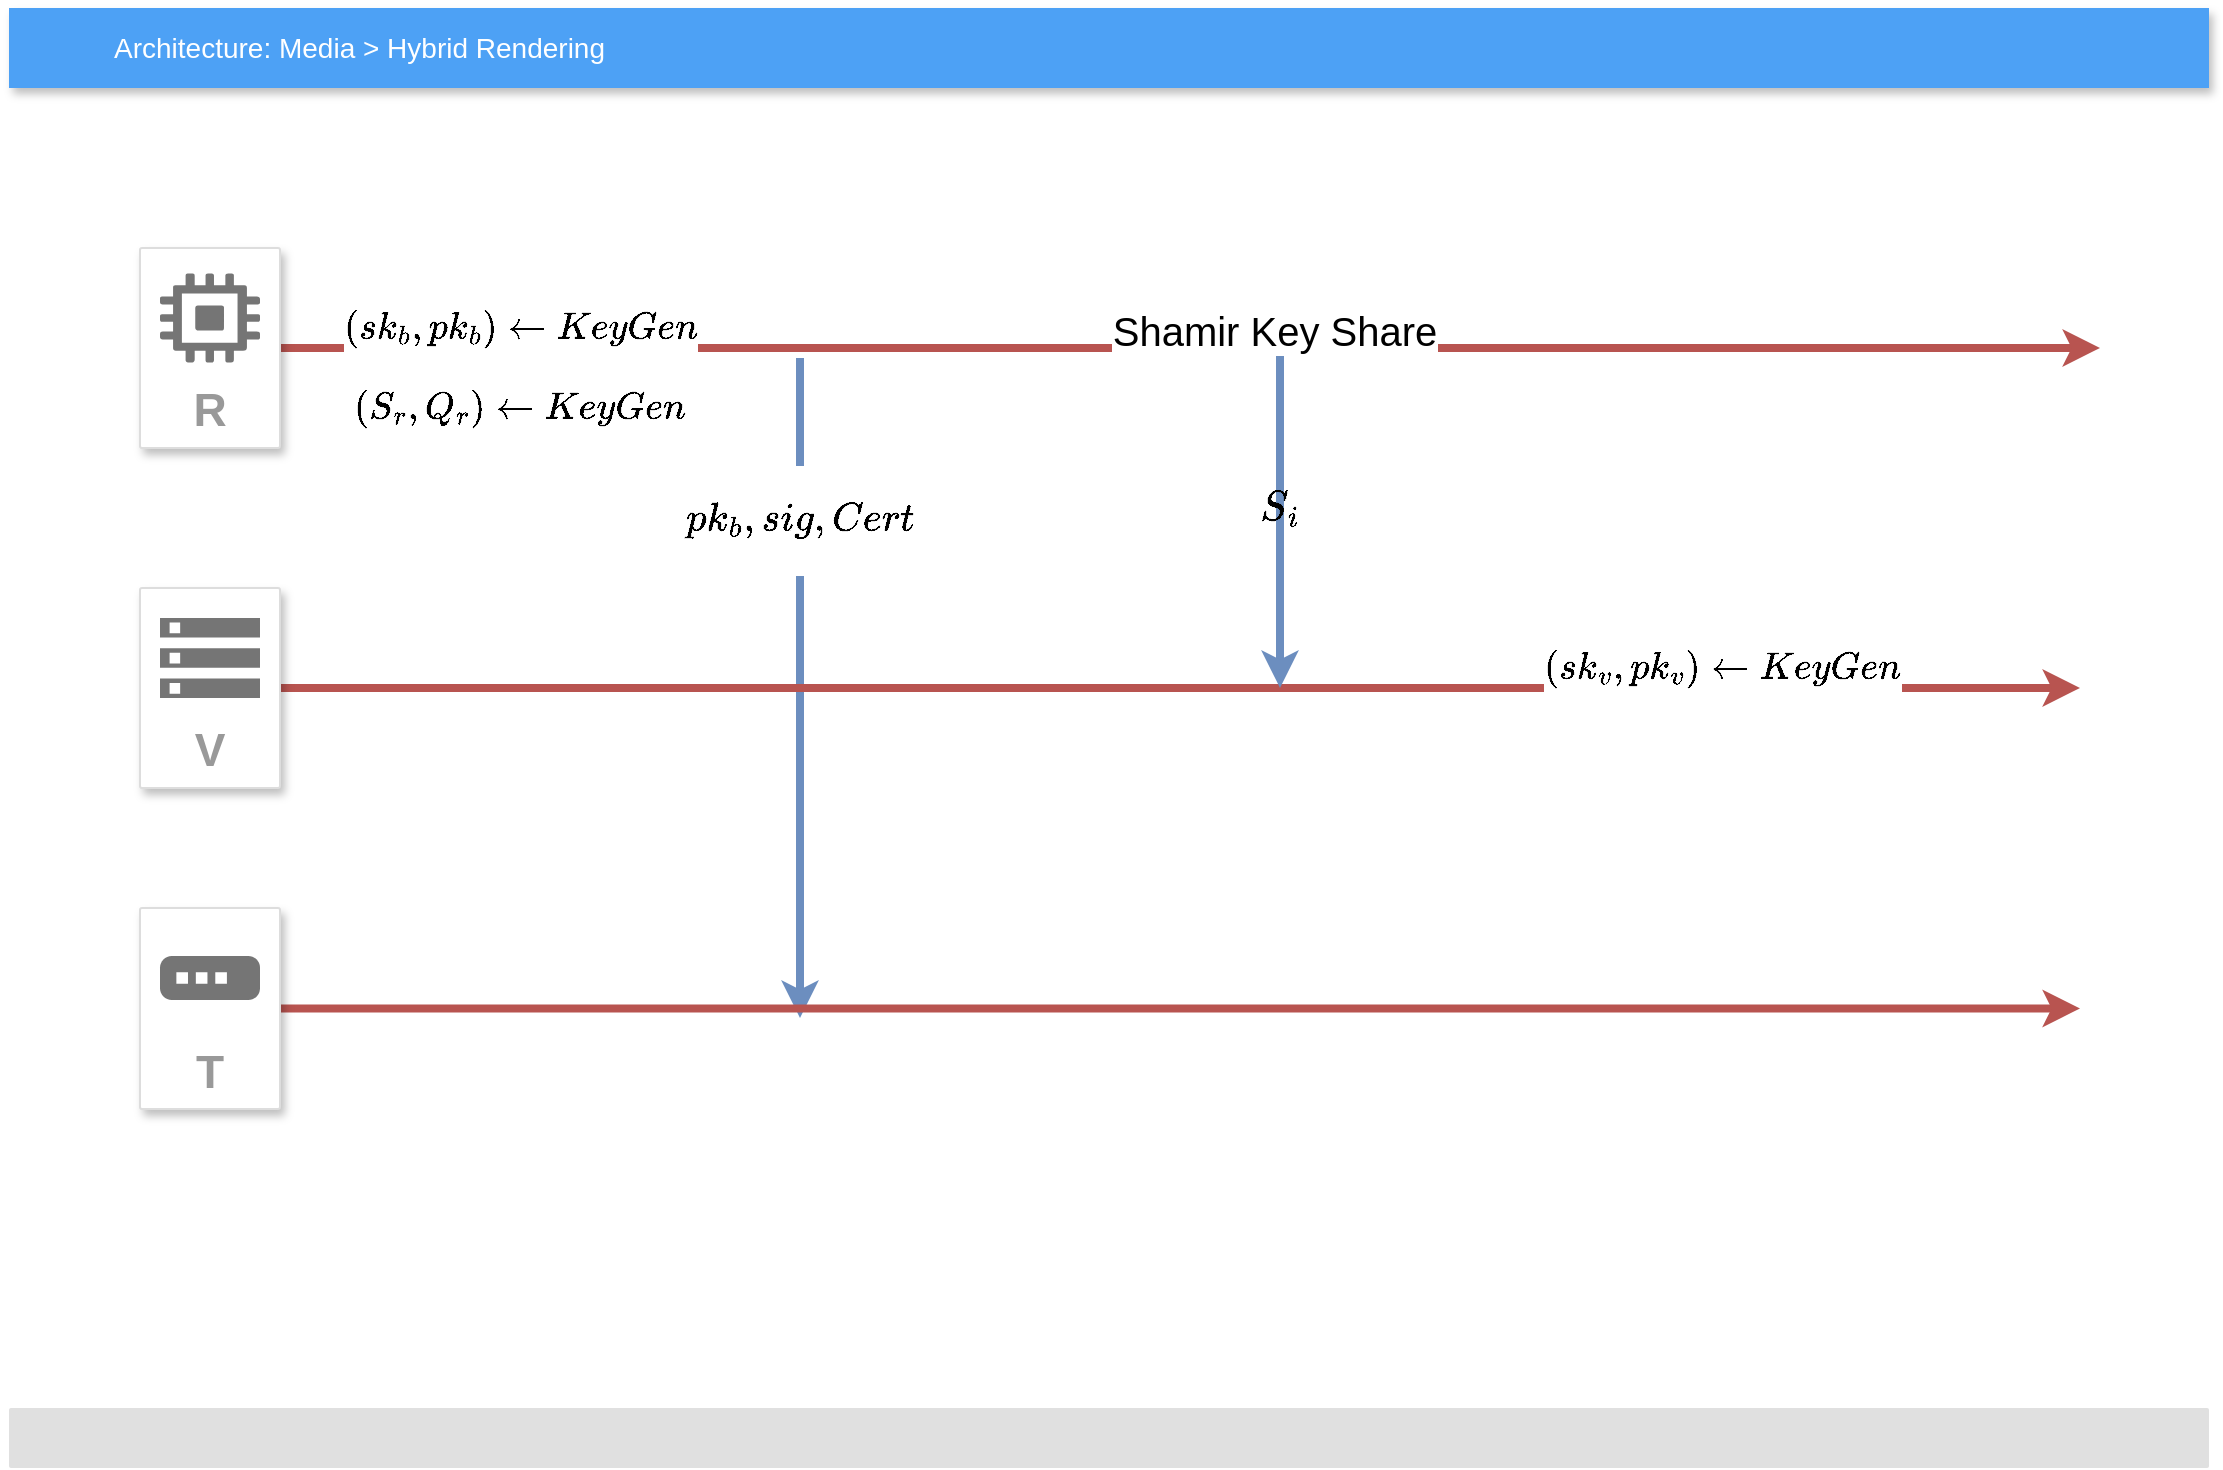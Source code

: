 <mxfile version="16.6.1" type="github" pages="2">
  <diagram id="f106602c-feb2-e66a-4537-3a34d633f6aa" name="Page-1">
    <mxGraphModel dx="1135" dy="593" grid="1" gridSize="10" guides="1" tooltips="1" connect="1" arrows="1" fold="1" page="1" pageScale="1" pageWidth="1169" pageHeight="827" background="none" math="1" shadow="0">
      <root>
        <mxCell id="0" />
        <mxCell id="1" parent="0" />
        <mxCell id="GRsu6QpT3u70jx2Eb0mG-444" style="edgeStyle=orthogonalEdgeStyle;rounded=0;orthogonalLoop=1;jettySize=auto;html=1;fontSize=23;strokeWidth=4;fillColor=#dae8fc;strokeColor=#6c8ebf;" edge="1" parent="1">
          <mxGeometry relative="1" as="geometry">
            <mxPoint x="430" y="545" as="targetPoint" />
            <mxPoint x="430" y="215" as="sourcePoint" />
            <Array as="points">
              <mxPoint x="430" y="290" />
              <mxPoint x="430" y="290" />
            </Array>
          </mxGeometry>
        </mxCell>
        <mxCell id="GRsu6QpT3u70jx2Eb0mG-458" value="$$pk_b, sig, Cert$$" style="edgeLabel;html=1;align=center;verticalAlign=middle;resizable=0;points=[];fontSize=17;" vertex="1" connectable="0" parent="GRsu6QpT3u70jx2Eb0mG-444">
          <mxGeometry x="0.335" y="1" relative="1" as="geometry">
            <mxPoint x="-1" y="-140" as="offset" />
          </mxGeometry>
        </mxCell>
        <mxCell id="2" value="Architecture: Media &amp;gt; Hybrid Rendering" style="fillColor=#4DA1F5;strokeColor=none;shadow=1;gradientColor=none;fontSize=14;align=left;spacingLeft=50;fontColor=#ffffff;html=1;" parent="1" vertex="1">
          <mxGeometry x="34.5" y="40" width="1100" height="40" as="geometry" />
        </mxCell>
        <mxCell id="16" value="" style="rounded=1;absoluteArcSize=1;arcSize=2;html=1;strokeColor=none;gradientColor=none;shadow=0;dashed=0;strokeColor=none;fontSize=12;fontColor=#9E9E9E;align=left;verticalAlign=top;spacing=10;spacingTop=-4;fillColor=#E0E0E0;" parent="1" vertex="1">
          <mxGeometry x="34.5" y="740" width="1100" height="30" as="geometry" />
        </mxCell>
        <mxCell id="GRsu6QpT3u70jx2Eb0mG-431" style="edgeStyle=orthogonalEdgeStyle;rounded=0;orthogonalLoop=1;jettySize=auto;html=1;fontSize=23;strokeColor=#b85450;strokeWidth=4;fillColor=#f8cecc;" edge="1" parent="1" source="392">
          <mxGeometry relative="1" as="geometry">
            <mxPoint x="1080" y="210" as="targetPoint" />
          </mxGeometry>
        </mxCell>
        <mxCell id="GRsu6QpT3u70jx2Eb0mG-460" value="$$ (sk_b, pk_b)\leftarrow KeyGen$$" style="edgeLabel;html=1;align=center;verticalAlign=middle;resizable=0;points=[];fontSize=16;" vertex="1" connectable="0" parent="GRsu6QpT3u70jx2Eb0mG-431">
          <mxGeometry x="-0.84" y="4" relative="1" as="geometry">
            <mxPoint x="47" y="-6" as="offset" />
          </mxGeometry>
        </mxCell>
        <mxCell id="392" value="&lt;b&gt;&lt;font style=&quot;font-size: 23px&quot;&gt;R&lt;/font&gt;&lt;/b&gt;" style="strokeColor=#dddddd;fillColor=#ffffff;shadow=1;strokeWidth=1;rounded=1;absoluteArcSize=1;arcSize=2;labelPosition=center;verticalLabelPosition=middle;align=center;verticalAlign=bottom;spacingLeft=0;fontColor=#999999;fontSize=12;whiteSpace=wrap;spacingBottom=2;html=1;" parent="1" vertex="1">
          <mxGeometry x="100" y="160" width="70" height="100" as="geometry" />
        </mxCell>
        <mxCell id="393" value="" style="dashed=0;html=1;fillColor=#757575;strokeColor=none;shape=mxgraph.gcp2.compute_engine_icon;part=1;" parent="392" vertex="1">
          <mxGeometry x="0.5" width="50" height="44.5" relative="1" as="geometry">
            <mxPoint x="-25" y="12.75" as="offset" />
          </mxGeometry>
        </mxCell>
        <mxCell id="GRsu6QpT3u70jx2Eb0mG-433" style="edgeStyle=orthogonalEdgeStyle;rounded=0;orthogonalLoop=1;jettySize=auto;html=1;fontSize=23;strokeWidth=4;strokeColor=#b85450;fillColor=#f8cecc;" edge="1" parent="1" source="394">
          <mxGeometry relative="1" as="geometry">
            <mxPoint x="1070" y="380" as="targetPoint" />
          </mxGeometry>
        </mxCell>
        <mxCell id="GRsu6QpT3u70jx2Eb0mG-470" value="$$(sk_v, pk_v) \leftarrow KeyGen$$" style="edgeLabel;html=1;align=center;verticalAlign=middle;resizable=0;points=[];fontSize=16;" vertex="1" connectable="0" parent="GRsu6QpT3u70jx2Eb0mG-433">
          <mxGeometry x="-0.766" y="7" relative="1" as="geometry">
            <mxPoint x="615" y="-3" as="offset" />
          </mxGeometry>
        </mxCell>
        <mxCell id="394" value="&lt;b&gt;&lt;font style=&quot;font-size: 23px&quot;&gt;V&lt;/font&gt;&lt;/b&gt;" style="strokeColor=#dddddd;fillColor=#ffffff;shadow=1;strokeWidth=1;rounded=1;absoluteArcSize=1;arcSize=2;labelPosition=center;verticalLabelPosition=middle;align=center;verticalAlign=bottom;spacingLeft=0;fontColor=#999999;fontSize=12;whiteSpace=wrap;spacingBottom=2;html=1;" parent="1" vertex="1">
          <mxGeometry x="100" y="330" width="70" height="100" as="geometry" />
        </mxCell>
        <mxCell id="395" value="" style="dashed=0;html=1;fillColor=#757575;strokeColor=none;shape=mxgraph.gcp2.storage;part=1;" parent="394" vertex="1">
          <mxGeometry x="0.5" width="50" height="40" relative="1" as="geometry">
            <mxPoint x="-25" y="15" as="offset" />
          </mxGeometry>
        </mxCell>
        <mxCell id="GRsu6QpT3u70jx2Eb0mG-434" style="edgeStyle=orthogonalEdgeStyle;rounded=0;orthogonalLoop=1;jettySize=auto;html=1;fontSize=23;strokeWidth=4;strokeColor=#b85450;fillColor=#f8cecc;" edge="1" parent="1" source="GRsu6QpT3u70jx2Eb0mG-414">
          <mxGeometry relative="1" as="geometry">
            <mxPoint x="1070" y="540.25" as="targetPoint" />
          </mxGeometry>
        </mxCell>
        <mxCell id="GRsu6QpT3u70jx2Eb0mG-414" value="&lt;b&gt;&lt;font style=&quot;font-size: 23px&quot;&gt;T&lt;/font&gt;&lt;/b&gt;" style="strokeColor=#dddddd;fillColor=#ffffff;shadow=1;strokeWidth=1;rounded=1;absoluteArcSize=1;arcSize=2;labelPosition=center;verticalLabelPosition=middle;align=center;verticalAlign=bottom;spacingLeft=0;fontColor=#999999;fontSize=12;whiteSpace=wrap;spacingBottom=2;html=1;" vertex="1" parent="1">
          <mxGeometry x="100" y="490" width="70" height="100.5" as="geometry" />
        </mxCell>
        <mxCell id="GRsu6QpT3u70jx2Eb0mG-415" value="" style="dashed=0;html=1;fillColor=#757575;strokeColor=none;shape=mxgraph.gcp2.gateway_icon;part=1;" vertex="1" parent="GRsu6QpT3u70jx2Eb0mG-414">
          <mxGeometry x="0.5" width="50" height="22" relative="1" as="geometry">
            <mxPoint x="-25" y="24" as="offset" />
          </mxGeometry>
        </mxCell>
        <mxCell id="GRsu6QpT3u70jx2Eb0mG-468" style="edgeStyle=orthogonalEdgeStyle;rounded=0;orthogonalLoop=1;jettySize=auto;html=1;fontSize=23;strokeWidth=4;fillColor=#dae8fc;strokeColor=#6c8ebf;startArrow=none;" edge="1" parent="1">
          <mxGeometry relative="1" as="geometry">
            <mxPoint x="670" y="380" as="targetPoint" />
            <mxPoint x="670" y="200" as="sourcePoint" />
            <Array as="points">
              <mxPoint x="670" y="300" />
              <mxPoint x="670" y="300" />
            </Array>
          </mxGeometry>
        </mxCell>
        <mxCell id="GRsu6QpT3u70jx2Eb0mG-477" value="$$ (S_r, Q_r)\leftarrow KeyGen$$" style="edgeLabel;html=1;align=center;verticalAlign=middle;resizable=0;points=[];fontSize=16;" vertex="1" connectable="0" parent="1">
          <mxGeometry x="290.003" y="240.0" as="geometry" />
        </mxCell>
        <mxCell id="GRsu6QpT3u70jx2Eb0mG-478" value="&lt;font style=&quot;font-size: 20px&quot;&gt;Shamir Key Share&lt;/font&gt;" style="edgeLabel;html=1;align=center;verticalAlign=middle;resizable=0;points=[];fontSize=16;" vertex="1" connectable="0" parent="1">
          <mxGeometry x="650.003" y="180.0" as="geometry">
            <mxPoint x="17" y="21" as="offset" />
          </mxGeometry>
        </mxCell>
        <mxCell id="roQYMSTAKdNUzimryHmx-395" value="&lt;font style=&quot;font-size: 18px&quot;&gt;&lt;b&gt;$$S_i$$&lt;/b&gt;&lt;/font&gt;" style="text;html=1;align=center;verticalAlign=middle;resizable=0;points=[];autosize=1;strokeColor=none;fillColor=none;fontSize=16;" vertex="1" parent="1">
          <mxGeometry x="630" y="280" width="80" height="20" as="geometry" />
        </mxCell>
      </root>
    </mxGraphModel>
  </diagram>
  <diagram id="3y2i5SyoOYJBpwfnIMte" name="Page-2">
    <mxGraphModel dx="454" dy="237" grid="1" gridSize="10" guides="1" tooltips="1" connect="1" arrows="1" fold="1" page="1" pageScale="1" pageWidth="1169" pageHeight="827" math="1" shadow="0">
      <root>
        <mxCell id="Ap7_MJamQMHk4yOpXl33-0" />
        <mxCell id="Ap7_MJamQMHk4yOpXl33-1" parent="Ap7_MJamQMHk4yOpXl33-0" />
      </root>
    </mxGraphModel>
  </diagram>
</mxfile>
